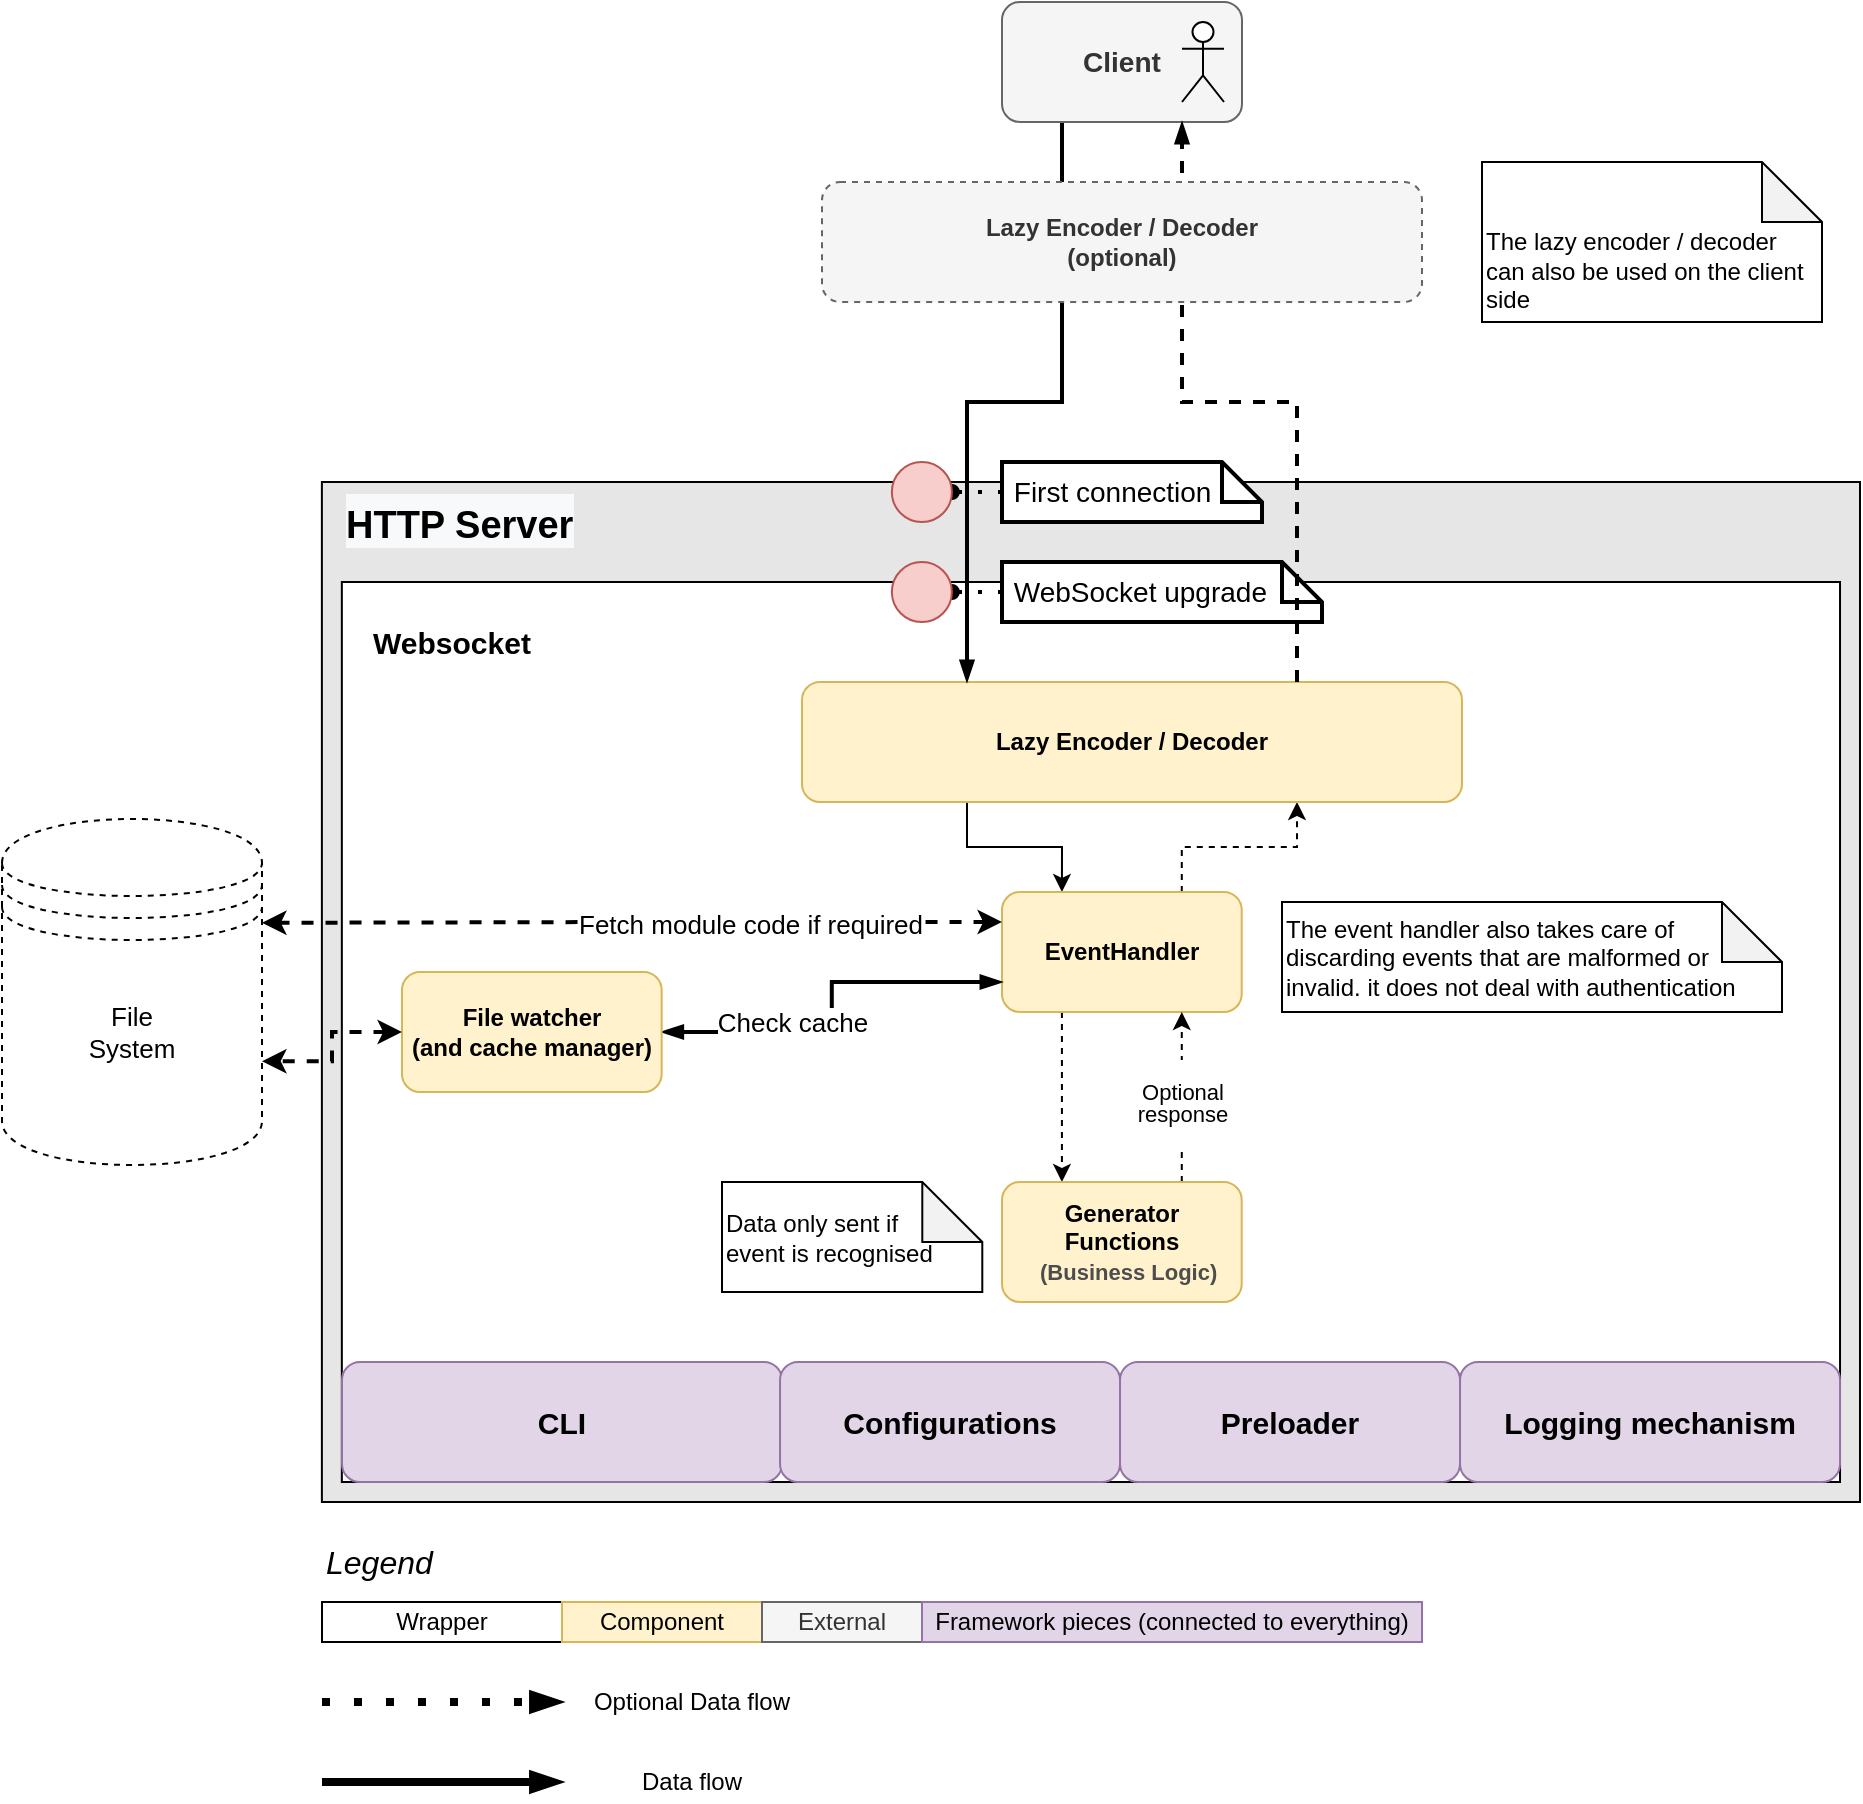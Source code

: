<mxfile version="15.4.1" type="github">
  <diagram id="PVCjP2Ja7hSFD6S_QXmz" name="Page-1">
    <mxGraphModel dx="2253" dy="853" grid="1" gridSize="10" guides="1" tooltips="1" connect="1" arrows="1" fold="1" page="1" pageScale="1" pageWidth="827" pageHeight="1169" math="0" shadow="0">
      <root>
        <mxCell id="0" />
        <mxCell id="1" parent="0" />
        <mxCell id="p0rb8kzi8biYvdozuG0Y-6" value="" style="group" parent="1" vertex="1" connectable="0">
          <mxGeometry x="-340" y="360" width="819" height="510" as="geometry" />
        </mxCell>
        <mxCell id="p0rb8kzi8biYvdozuG0Y-2" value="" style="rounded=0;whiteSpace=wrap;html=1;align=center;fillColor=#E6E6E6;" parent="p0rb8kzi8biYvdozuG0Y-6" vertex="1">
          <mxGeometry x="49.939" width="769.061" height="510" as="geometry" />
        </mxCell>
        <mxCell id="p0rb8kzi8biYvdozuG0Y-3" value="&lt;span style=&quot;color: rgba(0 , 0 , 0 , 0) ; font-family: monospace ; font-size: 0px&quot;&gt;%3CmxGraphModel%3E%3Croot%3E%3CmxCell%20id%3D%220%22%2F%3E%3CmxCell%20id%3D%221%22%20parent%3D%220%22%2F%3E%3CmxCell%20id%3D%222%22%20value%3D%22%22%20style%3D%22group%22%20vertex%3D%221%22%20connectable%3D%220%22%20parent%3D%221%22%3E%3CmxGeometry%20x%3D%22-130%22%20y%3D%22350%22%20width%3D%22819%22%20height%3D%22510%22%20as%3D%22geometry%22%2F%3E%3C%2FmxCell%3E%3CmxCell%20id%3D%223%22%20value%3D%22%22%20style%3D%22rounded%3D0%3BwhiteSpace%3Dwrap%3Bhtml%3D1%3Balign%3Dcenter%3B%22%20vertex%3D%221%22%20parent%3D%222%22%3E%3CmxGeometry%20x%3D%2249.939%22%20width%3D%22769.061%22%20height%3D%22510%22%20as%3D%22geometry%22%2F%3E%3C%2FmxCell%3E%3CmxCell%20id%3D%224%22%20value%3D%22%22%20style%3D%22rounded%3D0%3BwhiteSpace%3Dwrap%3Bhtml%3D1%3B%22%20vertex%3D%221%22%20parent%3D%222%22%3E%3CmxGeometry%20x%3D%2259.927%22%20y%3D%2250%22%20width%3D%22749.085%22%20height%3D%22450%22%20as%3D%22geometry%22%2F%3E%3C%2FmxCell%3E%3CmxCell%20id%3D%225%22%20value%3D%22%26lt%3Bh1%26gt%3B%26lt%3Bspan%20style%3D%26quot%3Bcolor%3A%20rgb(0%2C%200%2C%200)%3B%20font-family%3A%20helvetica%3B%20font-style%3A%20normal%3B%20letter-spacing%3A%20normal%3B%20text-indent%3A%200px%3B%20text-transform%3A%20none%3B%20word-spacing%3A%200px%3B%20background-color%3A%20rgb(248%2C%20249%2C%20250)%3B%20display%3A%20inline%3B%20float%3A%20none%3B%26quot%3B%26gt%3B%26lt%3Bfont%20style%3D%26quot%3Bfont-size%3A%2019px%26quot%3B%26gt%3BHTTP%20Server%26lt%3B%2Ffont%26gt%3B%26lt%3B%2Fspan%26gt%3B%26lt%3B%2Fh1%26gt%3B%22%20style%3D%22text%3Bhtml%3D1%3BstrokeColor%3Dnone%3BfillColor%3Dnone%3Balign%3Dleft%3BverticalAlign%3Dmiddle%3BwhiteSpace%3Dwrap%3Brounded%3D0%3B%22%20vertex%3D%221%22%20parent%3D%222%22%3E%3CmxGeometry%20x%3D%2259.927%22%20y%3D%22-10%22%20width%3D%22199.756%22%20height%3D%2260%22%20as%3D%22geometry%22%2F%3E%3C%2FmxCell%3E%3CmxCell%20id%3D%226%22%20value%3D%22%26lt%3Bfont%20style%3D%26quot%3Bfont-size%3A%2015px%26quot%3B%26gt%3B%26lt%3Bb%26gt%3BWebsocket%26lt%3B%2Fb%26gt%3B%26lt%3B%2Ffont%26gt%3B%22%20style%3D%22text%3Bhtml%3D1%3BstrokeColor%3Dnone%3BfillColor%3Dnone%3Balign%3Dcenter%3BverticalAlign%3Dmiddle%3BwhiteSpace%3Dwrap%3Brounded%3D0%3B%22%20vertex%3D%221%22%20parent%3D%222%22%3E%3CmxGeometry%20x%3D%2269.915%22%20y%3D%2260%22%20width%3D%2289.89%22%20height%3D%2240%22%20as%3D%22geometry%22%2F%3E%3C%2FmxCell%3E%3CmxCell%20id%3D%227%22%20style%3D%22edgeStyle%3DorthogonalEdgeStyle%3Brounded%3D0%3BorthogonalLoop%3D1%3BjettySize%3Dauto%3Bhtml%3D1%3BexitX%3D0.25%3BexitY%3D1%3BexitDx%3D0%3BexitDy%3D0%3BentryX%3D0.25%3BentryY%3D0%3BentryDx%3D0%3BentryDy%3D0%3B%22%20edge%3D%221%22%20parent%3D%222%22%20source%3D%2227%22%20target%3D%2210%22%3E%3CmxGeometry%20relative%3D%221%22%20as%3D%22geometry%22%2F%3E%3C%2FmxCell%3E%3CmxCell%20id%3D%228%22%20style%3D%22edgeStyle%3DorthogonalEdgeStyle%3Brounded%3D0%3BorthogonalLoop%3D1%3BjettySize%3Dauto%3Bhtml%3D1%3BexitX%3D0.25%3BexitY%3D1%3BexitDx%3D0%3BexitDy%3D0%3BentryX%3D0.25%3BentryY%3D0%3BentryDx%3D0%3BentryDy%3D0%3Bdashed%3D1%3B%22%20edge%3D%221%22%20parent%3D%222%22%20source%3D%2210%22%20target%3D%2212%22%3E%3CmxGeometry%20relative%3D%221%22%20as%3D%22geometry%22%2F%3E%3C%2FmxCell%3E%3CmxCell%20id%3D%229%22%20style%3D%22edgeStyle%3DorthogonalEdgeStyle%3Brounded%3D0%3BorthogonalLoop%3D1%3BjettySize%3Dauto%3Bhtml%3D1%3BexitX%3D0.75%3BexitY%3D0%3BexitDx%3D0%3BexitDy%3D0%3BentryX%3D0.75%3BentryY%3D1%3BentryDx%3D0%3BentryDy%3D0%3Bdashed%3D1%3B%22%20edge%3D%221%22%20parent%3D%222%22%20source%3D%2210%22%20target%3D%2227%22%3E%3CmxGeometry%20relative%3D%221%22%20as%3D%22geometry%22%3E%3CmxPoint%20x%3D%22569.775%22%20y%3D%22160.0%22%20as%3D%22targetPoint%22%2F%3E%3C%2FmxGeometry%3E%3C%2FmxCell%3E%3CmxCell%20id%3D%2210%22%20value%3D%22%26lt%3Bb%26gt%3BEvent%20handler%26lt%3B%2Fb%26gt%3B%22%20style%3D%22rounded%3D1%3BwhiteSpace%3Dwrap%3Bhtml%3D1%3BfillColor%3D%23fff2cc%3BstrokeColor%3D%23d6b656%3B%22%20vertex%3D%221%22%20parent%3D%222%22%3E%3CmxGeometry%20x%3D%22389.999%22%20y%3D%22205%22%20width%3D%22119.854%22%20height%3D%2260%22%20as%3D%22geometry%22%2F%3E%3C%2FmxCell%3E%3CmxCell%20id%3D%2211%22%20value%3D%22%26lt%3Bp%20style%3D%26quot%3Bline-height%3A%20100%25%26quot%3B%26gt%3BOptional%26lt%3Bbr%26gt%3Bresponse%26lt%3B%2Fp%26gt%3B%22%20style%3D%22edgeStyle%3DorthogonalEdgeStyle%3Brounded%3D0%3BorthogonalLoop%3D1%3BjettySize%3Dauto%3Bhtml%3D1%3BexitX%3D0.75%3BexitY%3D0%3BexitDx%3D0%3BexitDy%3D0%3BentryX%3D0.75%3BentryY%3D1%3BentryDx%3D0%3BentryDy%3D0%3Bdashed%3D1%3B%22%20edge%3D%221%22%20parent%3D%222%22%20source%3D%2212%22%20target%3D%2210%22%3E%3CmxGeometry%20x%3D%22-0.059%22%20relative%3D%221%22%20as%3D%22geometry%22%3E%3CmxPoint%20as%3D%22offset%22%2F%3E%3C%2FmxGeometry%3E%3C%2FmxCell%3E%3CmxCell%20id%3D%2212%22%20value%3D%22%26lt%3Bb%26gt%3BGenerator%26lt%3Bbr%26gt%3BFunctions%26lt%3Bbr%26gt%3B%26amp%3Bnbsp%3B%26amp%3Bnbsp%3B%26lt%3Bfont%20style%3D%26quot%3Bfont-size%3A%2011px%26quot%3B%20color%3D%26quot%3B%234d4d4d%26quot%3B%26gt%3B(Business%20Logic)%26lt%3B%2Ffont%26gt%3B%26lt%3B%2Fb%26gt%3B%22%20style%3D%22rounded%3D1%3BwhiteSpace%3Dwrap%3Bhtml%3D1%3BfillColor%3D%23fff2cc%3BstrokeColor%3D%23d6b656%3B%22%20vertex%3D%221%22%20parent%3D%222%22%3E%3CmxGeometry%20x%3D%22389.999%22%20y%3D%22350%22%20width%3D%22119.854%22%20height%3D%2260%22%20as%3D%22geometry%22%2F%3E%3C%2FmxCell%3E%3CmxCell%20id%3D%2213%22%20style%3D%22edgeStyle%3DorthogonalEdgeStyle%3Brounded%3D0%3BjumpSize%3D6%3BorthogonalLoop%3D1%3BjettySize%3Dauto%3Bhtml%3D1%3BexitX%3D1%3BexitY%3D0.5%3BexitDx%3D0%3BexitDy%3D0%3BendArrow%3DblockThin%3BendFill%3D1%3BstrokeColor%3D%23000000%3BstrokeWidth%3D2%3BstartArrow%3DblockThin%3BstartFill%3D1%3B%22%20edge%3D%221%22%20parent%3D%222%22%20source%3D%2216%22%20target%3D%2210%22%3E%3CmxGeometry%20relative%3D%221%22%20as%3D%22geometry%22%2F%3E%3C%2FmxCell%3E%3CmxCell%20id%3D%2214%22%20value%3D%22Text%22%20style%3D%22edgeLabel%3Bhtml%3D1%3Balign%3Dcenter%3BverticalAlign%3Dmiddle%3Bresizable%3D0%3Bpoints%3D%5B%5D%3B%22%20vertex%3D%221%22%20connectable%3D%220%22%20parent%3D%2213%22%3E%3CmxGeometry%20x%3D%220.26%22%20y%3D%221%22%20relative%3D%221%22%20as%3D%22geometry%22%3E%3CmxPoint%20x%3D%221%22%20as%3D%22offset%22%2F%3E%3C%2FmxGeometry%3E%3C%2FmxCell%3E%3CmxCell%20id%3D%2215%22%20value%3D%22Check%20cache%22%20style%3D%22edgeLabel%3Bhtml%3D1%3Balign%3Dcenter%3BverticalAlign%3Dmiddle%3Bresizable%3D0%3Bpoints%3D%5B%5D%3B%22%20vertex%3D%221%22%20connectable%3D%220%22%20parent%3D%2213%22%3E%3CmxGeometry%20x%3D%220.26%22%20relative%3D%221%22%20as%3D%22geometry%22%3E%3CmxPoint%20x%3D%221%22%20as%3D%22offset%22%2F%3E%3C%2FmxGeometry%3E%3C%2FmxCell%3E%3CmxCell%20id%3D%2216%22%20value%3D%22%26lt%3Bb%26gt%3BFile%20watcher%26lt%3Bbr%26gt%3B(and%20cache%20manager)%26lt%3Bbr%26gt%3B%26lt%3B%2Fb%26gt%3B%22%20style%3D%22rounded%3D1%3BwhiteSpace%3Dwrap%3Bhtml%3D1%3BfillColor%3D%23fff2cc%3BstrokeColor%3D%23d6b656%3B%22%20vertex%3D%221%22%20parent%3D%222%22%3E%3CmxGeometry%20x%3D%22109.866%22%20y%3D%22205%22%20width%3D%22129.841%22%20height%3D%2260%22%20as%3D%22geometry%22%2F%3E%3C%2FmxCell%3E%3CmxCell%20id%3D%2217%22%20style%3D%22edgeStyle%3DorthogonalEdgeStyle%3BjumpSize%3D6%3BorthogonalLoop%3D1%3BjettySize%3Dauto%3Bhtml%3D1%3BexitX%3D0%3BexitY%3D0.5%3BexitDx%3D0%3BexitDy%3D0%3BexitPerimeter%3D0%3BentryX%3D1%3BentryY%3D0.5%3BentryDx%3D0%3BentryDy%3D0%3BendArrow%3Doval%3BendFill%3D1%3BstrokeColor%3D%23000000%3BstrokeWidth%3D2%3Brounded%3D0%3Bdashed%3D1%3BdashPattern%3D1%204%3B%22%20edge%3D%221%22%20parent%3D%222%22%20source%3D%2218%22%20target%3D%2228%22%3E%3CmxGeometry%20relative%3D%221%22%20as%3D%22geometry%22%2F%3E%3C%2FmxCell%3E%3CmxCell%20id%3D%2218%22%20value%3D%22%26amp%3Bnbsp%3BFirst%20connection%22%20style%3D%22shape%3Dnote%3BstrokeWidth%3D2%3BfontSize%3D14%3Bsize%3D20%3BwhiteSpace%3Dwrap%3Bhtml%3D1%3Balign%3Dleft%3B%22%20vertex%3D%221%22%20parent%3D%222%22%3E%3CmxGeometry%20x%3D%22390%22%20y%3D%22-10%22%20width%3D%22130%22%20height%3D%2230%22%20as%3D%22geometry%22%2F%3E%3C%2FmxCell%3E%3CmxCell%20id%3D%2219%22%20style%3D%22edgeStyle%3DorthogonalEdgeStyle%3Brounded%3D0%3BjumpSize%3D6%3BorthogonalLoop%3D1%3BjettySize%3Dauto%3Bhtml%3D1%3BexitX%3D0%3BexitY%3D0.5%3BexitDx%3D0%3BexitDy%3D0%3BexitPerimeter%3D0%3BentryX%3D1%3BentryY%3D0.5%3BentryDx%3D0%3BentryDy%3D0%3BendArrow%3Doval%3BendFill%3D1%3BstrokeColor%3D%23000000%3BstrokeWidth%3D2%3Bdashed%3D1%3BdashPattern%3D1%204%3B%22%20edge%3D%221%22%20parent%3D%222%22%20source%3D%2220%22%20target%3D%2229%22%3E%3CmxGeometry%20relative%3D%221%22%20as%3D%22geometry%22%2F%3E%3C%2FmxCell%3E%3CmxCell%20id%3D%2220%22%20value%3D%22%26amp%3Bnbsp%3BWebSocket%20upgrade%22%20style%3D%22shape%3Dnote%3BstrokeWidth%3D2%3BfontSize%3D14%3Bsize%3D20%3BwhiteSpace%3Dwrap%3Bhtml%3D1%3Balign%3Dleft%3B%22%20vertex%3D%221%22%20parent%3D%222%22%3E%3CmxGeometry%20x%3D%22390%22%20y%3D%2240%22%20width%3D%22160%22%20height%3D%2230%22%20as%3D%22geometry%22%2F%3E%3C%2FmxCell%3E%3CmxCell%20id%3D%2221%22%20value%3D%22%26lt%3Bb%26gt%3B%26lt%3Bfont%20style%3D%26quot%3Bfont-size%3A%2015px%26quot%3B%26gt%3BCLI%26lt%3B%2Ffont%26gt%3B%26lt%3B%2Fb%26gt%3B%22%20style%3D%22rounded%3D1%3BwhiteSpace%3Dwrap%3Bhtml%3D1%3Balign%3Dcenter%3BfillColor%3D%23e1d5e7%3BstrokeColor%3D%239673a6%3B%22%20vertex%3D%221%22%20parent%3D%222%22%3E%3CmxGeometry%20x%3D%2260%22%20y%3D%22440%22%20width%3D%22220%22%20height%3D%2260%22%20as%3D%22geometry%22%2F%3E%3C%2FmxCell%3E%3CmxCell%20id%3D%2222%22%20value%3D%22%26lt%3Bb%26gt%3B%26lt%3Bfont%20style%3D%26quot%3Bfont-size%3A%2015px%26quot%3B%26gt%3BConfigurations%26lt%3B%2Ffont%26gt%3B%26lt%3B%2Fb%26gt%3B%22%20style%3D%22rounded%3D1%3BwhiteSpace%3Dwrap%3Bhtml%3D1%3Balign%3Dcenter%3BfillColor%3D%23e1d5e7%3BstrokeColor%3D%239673a6%3B%22%20vertex%3D%221%22%20parent%3D%222%22%3E%3CmxGeometry%20x%3D%22279.01%22%20y%3D%22440%22%20width%3D%22170%22%20height%3D%2260%22%20as%3D%22geometry%22%2F%3E%3C%2FmxCell%3E%3CmxCell%20id%3D%2223%22%20value%3D%22%26lt%3Bb%26gt%3B%26lt%3Bfont%20style%3D%26quot%3Bfont-size%3A%2015px%26quot%3B%26gt%3BPreloader%26lt%3B%2Ffont%26gt%3B%26lt%3B%2Fb%26gt%3B%22%20style%3D%22rounded%3D1%3BwhiteSpace%3Dwrap%3Bhtml%3D1%3Balign%3Dcenter%3BfillColor%3D%23e1d5e7%3BstrokeColor%3D%239673a6%3B%22%20vertex%3D%221%22%20parent%3D%222%22%3E%3CmxGeometry%20x%3D%22449.01%22%20y%3D%22440%22%20width%3D%22170%22%20height%3D%2260%22%20as%3D%22geometry%22%2F%3E%3C%2FmxCell%3E%3CmxCell%20id%3D%2224%22%20value%3D%22%26lt%3Bb%26gt%3B%26lt%3Bfont%20style%3D%26quot%3Bfont-size%3A%2015px%26quot%3B%26gt%3BLogging%20mechanism%26lt%3B%2Ffont%26gt%3B%26lt%3B%2Fb%26gt%3B%22%20style%3D%22rounded%3D1%3BwhiteSpace%3Dwrap%3Bhtml%3D1%3Balign%3Dcenter%3BfillColor%3D%23e1d5e7%3BstrokeColor%3D%239673a6%3B%22%20vertex%3D%221%22%20parent%3D%222%22%3E%3CmxGeometry%20x%3D%22619.01%22%20y%3D%22440%22%20width%3D%22190%22%20height%3D%2260%22%20as%3D%22geometry%22%2F%3E%3C%2FmxCell%3E%3CmxCell%20id%3D%2225%22%20value%3D%22%26lt%3Bdiv%26gt%3B%26lt%3Bspan%26gt%3BThe%20event%20handler%20also%20takes%20care%20of%20discarding%20events%20that%20are%20malformed%20or%20invalid.%20it%20does%20not%20deal%20with%20authentication%26lt%3B%2Fspan%26gt%3B%26lt%3B%2Fdiv%26gt%3B%22%20style%3D%22shape%3Dnote%3BwhiteSpace%3Dwrap%3Bhtml%3D1%3BbackgroundOutline%3D1%3BdarkOpacity%3D0.05%3Balign%3Dleft%3B%22%20vertex%3D%221%22%20parent%3D%222%22%3E%3CmxGeometry%20x%3D%22530%22%20y%3D%22210%22%20width%3D%22250%22%20height%3D%2255%22%20as%3D%22geometry%22%2F%3E%3C%2FmxCell%3E%3CmxCell%20id%3D%2226%22%20value%3D%22%26lt%3Bdiv%26gt%3B%26lt%3Bspan%26gt%3BData%20only%20sent%20if%26lt%3B%2Fspan%26gt%3B%26lt%3B%2Fdiv%26gt%3B%26lt%3Bdiv%26gt%3B%26lt%3Bspan%26gt%3Bevent%26lt%3B%2Fspan%26gt%3B%26amp%3Bnbsp%3Bis%20recognised%26lt%3B%2Fdiv%26gt%3B%22%20style%3D%22shape%3Dnote%3BwhiteSpace%3Dwrap%3Bhtml%3D1%3BbackgroundOutline%3D1%3BdarkOpacity%3D0.05%3Balign%3Dleft%3B%22%20vertex%3D%221%22%20parent%3D%222%22%3E%3CmxGeometry%20x%3D%22270%22%20y%3D%22280%22%20width%3D%22130.15%22%20height%3D%2255%22%20as%3D%22geometry%22%2F%3E%3C%2FmxCell%3E%3CmxCell%20id%3D%2227%22%20value%3D%22%26lt%3Bh4%26gt%3BLazy%20Encoder%20%2F%20Decoder%26lt%3B%2Fh4%26gt%3B%22%20style%3D%22rounded%3D1%3BwhiteSpace%3Dwrap%3Bhtml%3D1%3BfillColor%3D%23fff2cc%3BstrokeColor%3D%23d6b656%3B%22%20vertex%3D%221%22%20parent%3D%222%22%3E%3CmxGeometry%20x%3D%22290%22%20y%3D%22100%22%20width%3D%22330%22%20height%3D%2260%22%20as%3D%22geometry%22%2F%3E%3C%2FmxCell%3E%3CmxCell%20id%3D%2228%22%20value%3D%22%22%20style%3D%22ellipse%3BwhiteSpace%3Dwrap%3Bhtml%3D1%3Baspect%3Dfixed%3Balign%3Dleft%3BfillColor%3D%23f8cecc%3BstrokeColor%3D%23b85450%3B%22%20vertex%3D%221%22%20parent%3D%222%22%3E%3CmxGeometry%20x%3D%22334.93%22%20y%3D%22-10%22%20width%3D%2230%22%20height%3D%2230%22%20as%3D%22geometry%22%2F%3E%3C%2FmxCell%3E%3CmxCell%20id%3D%2229%22%20value%3D%22%22%20style%3D%22ellipse%3BwhiteSpace%3Dwrap%3Bhtml%3D1%3Baspect%3Dfixed%3Balign%3Dleft%3BfillColor%3D%23f8cecc%3BstrokeColor%3D%23b85450%3B%22%20vertex%3D%221%22%20parent%3D%222%22%3E%3CmxGeometry%20x%3D%22334.93%22%20y%3D%2240%22%20width%3D%2230%22%20height%3D%2230%22%20as%3D%22geometry%22%2F%3E%3C%2FmxCell%3E%3C%2Froot%3E%3C%2FmxGraphModel%3E&lt;/span&gt;&lt;span style=&quot;color: rgba(0 , 0 , 0 , 0) ; font-family: monospace ; font-size: 0px&quot;&gt;%3CmxGraphModel%3E%3Croot%3E%3CmxCell%20id%3D%220%22%2F%3E%3CmxCell%20id%3D%221%22%20parent%3D%220%22%2F%3E%3CmxCell%20id%3D%222%22%20value%3D%22%22%20style%3D%22group%22%20vertex%3D%221%22%20connectable%3D%220%22%20parent%3D%221%22%3E%3CmxGeometry%20x%3D%22-130%22%20y%3D%22350%22%20width%3D%22819%22%20height%3D%22510%22%20as%3D%22geometry%22%2F%3E%3C%2FmxCell%3E%3CmxCell%20id%3D%223%22%20value%3D%22%22%20style%3D%22rounded%3D0%3BwhiteSpace%3Dwrap%3Bhtml%3D1%3Balign%3Dcenter%3B%22%20vertex%3D%221%22%20parent%3D%222%22%3E%3CmxGeometry%20x%3D%2249.939%22%20width%3D%22769.061%22%20height%3D%22510%22%20as%3D%22geometry%22%2F%3E%3C%2FmxCell%3E%3CmxCell%20id%3D%224%22%20value%3D%22%22%20style%3D%22rounded%3D0%3BwhiteSpace%3Dwrap%3Bhtml%3D1%3B%22%20vertex%3D%221%22%20parent%3D%222%22%3E%3CmxGeometry%20x%3D%2259.927%22%20y%3D%2250%22%20width%3D%22749.085%22%20height%3D%22450%22%20as%3D%22geometry%22%2F%3E%3C%2FmxCell%3E%3CmxCell%20id%3D%225%22%20value%3D%22%26lt%3Bh1%26gt%3B%26lt%3Bspan%20style%3D%26quot%3Bcolor%3A%20rgb(0%2C%200%2C%200)%3B%20font-family%3A%20helvetica%3B%20font-style%3A%20normal%3B%20letter-spacing%3A%20normal%3B%20text-indent%3A%200px%3B%20text-transform%3A%20none%3B%20word-spacing%3A%200px%3B%20background-color%3A%20rgb(248%2C%20249%2C%20250)%3B%20display%3A%20inline%3B%20float%3A%20none%3B%26quot%3B%26gt%3B%26lt%3Bfont%20style%3D%26quot%3Bfont-size%3A%2019px%26quot%3B%26gt%3BHTTP%20Server%26lt%3B%2Ffont%26gt%3B%26lt%3B%2Fspan%26gt%3B%26lt%3B%2Fh1%26gt%3B%22%20style%3D%22text%3Bhtml%3D1%3BstrokeColor%3Dnone%3BfillColor%3Dnone%3Balign%3Dleft%3BverticalAlign%3Dmiddle%3BwhiteSpace%3Dwrap%3Brounded%3D0%3B%22%20vertex%3D%221%22%20parent%3D%222%22%3E%3CmxGeometry%20x%3D%2259.927%22%20y%3D%22-10%22%20width%3D%22199.756%22%20height%3D%2260%22%20as%3D%22geometry%22%2F%3E%3C%2FmxCell%3E%3CmxCell%20id%3D%226%22%20value%3D%22%26lt%3Bfont%20style%3D%26quot%3Bfont-size%3A%2015px%26quot%3B%26gt%3B%26lt%3Bb%26gt%3BWebsocket%26lt%3B%2Fb%26gt%3B%26lt%3B%2Ffont%26gt%3B%22%20style%3D%22text%3Bhtml%3D1%3BstrokeColor%3Dnone%3BfillColor%3Dnone%3Balign%3Dcenter%3BverticalAlign%3Dmiddle%3BwhiteSpace%3Dwrap%3Brounded%3D0%3B%22%20vertex%3D%221%22%20parent%3D%222%22%3E%3CmxGeometry%20x%3D%2269.915%22%20y%3D%2260%22%20width%3D%2289.89%22%20height%3D%2240%22%20as%3D%22geometry%22%2F%3E%3C%2FmxCell%3E%3CmxCell%20id%3D%227%22%20style%3D%22edgeStyle%3DorthogonalEdgeStyle%3Brounded%3D0%3BorthogonalLoop%3D1%3BjettySize%3Dauto%3Bhtml%3D1%3BexitX%3D0.25%3BexitY%3D1%3BexitDx%3D0%3BexitDy%3D0%3BentryX%3D0.25%3BentryY%3D0%3BentryDx%3D0%3BentryDy%3D0%3B%22%20edge%3D%221%22%20parent%3D%222%22%20source%3D%2227%22%20target%3D%2210%22%3E%3CmxGeometry%20relative%3D%221%22%20as%3D%22geometry%22%2F%3E%3C%2FmxCell%3E%3CmxCell%20id%3D%228%22%20style%3D%22edgeStyle%3DorthogonalEdgeStyle%3Brounded%3D0%3BorthogonalLoop%3D1%3BjettySize%3Dauto%3Bhtml%3D1%3BexitX%3D0.25%3BexitY%3D1%3BexitDx%3D0%3BexitDy%3D0%3BentryX%3D0.25%3BentryY%3D0%3BentryDx%3D0%3BentryDy%3D0%3Bdashed%3D1%3B%22%20edge%3D%221%22%20parent%3D%222%22%20source%3D%2210%22%20target%3D%2212%22%3E%3CmxGeometry%20relative%3D%221%22%20as%3D%22geometry%22%2F%3E%3C%2FmxCell%3E%3CmxCell%20id%3D%229%22%20style%3D%22edgeStyle%3DorthogonalEdgeStyle%3Brounded%3D0%3BorthogonalLoop%3D1%3BjettySize%3Dauto%3Bhtml%3D1%3BexitX%3D0.75%3BexitY%3D0%3BexitDx%3D0%3BexitDy%3D0%3BentryX%3D0.75%3BentryY%3D1%3BentryDx%3D0%3BentryDy%3D0%3Bdashed%3D1%3B%22%20edge%3D%221%22%20parent%3D%222%22%20source%3D%2210%22%20target%3D%2227%22%3E%3CmxGeometry%20relative%3D%221%22%20as%3D%22geometry%22%3E%3CmxPoint%20x%3D%22569.775%22%20y%3D%22160.0%22%20as%3D%22targetPoint%22%2F%3E%3C%2FmxGeometry%3E%3C%2FmxCell%3E%3CmxCell%20id%3D%2210%22%20value%3D%22%26lt%3Bb%26gt%3BEvent%20handler%26lt%3B%2Fb%26gt%3B%22%20style%3D%22rounded%3D1%3BwhiteSpace%3Dwrap%3Bhtml%3D1%3BfillColor%3D%23fff2cc%3BstrokeColor%3D%23d6b656%3B%22%20vertex%3D%221%22%20parent%3D%222%22%3E%3CmxGeometry%20x%3D%22389.999%22%20y%3D%22205%22%20width%3D%22119.854%22%20height%3D%2260%22%20as%3D%22geometry%22%2F%3E%3C%2FmxCell%3E%3CmxCell%20id%3D%2211%22%20value%3D%22%26lt%3Bp%20style%3D%26quot%3Bline-height%3A%20100%25%26quot%3B%26gt%3BOptional%26lt%3Bbr%26gt%3Bresponse%26lt%3B%2Fp%26gt%3B%22%20style%3D%22edgeStyle%3DorthogonalEdgeStyle%3Brounded%3D0%3BorthogonalLoop%3D1%3BjettySize%3Dauto%3Bhtml%3D1%3BexitX%3D0.75%3BexitY%3D0%3BexitDx%3D0%3BexitDy%3D0%3BentryX%3D0.75%3BentryY%3D1%3BentryDx%3D0%3BentryDy%3D0%3Bdashed%3D1%3B%22%20edge%3D%221%22%20parent%3D%222%22%20source%3D%2212%22%20target%3D%2210%22%3E%3CmxGeometry%20x%3D%22-0.059%22%20relative%3D%221%22%20as%3D%22geometry%22%3E%3CmxPoint%20as%3D%22offset%22%2F%3E%3C%2FmxGeometry%3E%3C%2FmxCell%3E%3CmxCell%20id%3D%2212%22%20value%3D%22%26lt%3Bb%26gt%3BGenerator%26lt%3Bbr%26gt%3BFunctions%26lt%3Bbr%26gt%3B%26amp%3Bnbsp%3B%26amp%3Bnbsp%3B%26lt%3Bfont%20style%3D%26quot%3Bfont-size%3A%2011px%26quot%3B%20color%3D%26quot%3B%234d4d4d%26quot%3B%26gt%3B(Business%20Logic)%26lt%3B%2Ffont%26gt%3B%26lt%3B%2Fb%26gt%3B%22%20style%3D%22rounded%3D1%3BwhiteSpace%3Dwrap%3Bhtml%3D1%3BfillColor%3D%23fff2cc%3BstrokeColor%3D%23d6b656%3B%22%20vertex%3D%221%22%20parent%3D%222%22%3E%3CmxGeometry%20x%3D%22389.999%22%20y%3D%22350%22%20width%3D%22119.854%22%20height%3D%2260%22%20as%3D%22geometry%22%2F%3E%3C%2FmxCell%3E%3CmxCell%20id%3D%2213%22%20style%3D%22edgeStyle%3DorthogonalEdgeStyle%3Brounded%3D0%3BjumpSize%3D6%3BorthogonalLoop%3D1%3BjettySize%3Dauto%3Bhtml%3D1%3BexitX%3D1%3BexitY%3D0.5%3BexitDx%3D0%3BexitDy%3D0%3BendArrow%3DblockThin%3BendFill%3D1%3BstrokeColor%3D%23000000%3BstrokeWidth%3D2%3BstartArrow%3DblockThin%3BstartFill%3D1%3B%22%20edge%3D%221%22%20parent%3D%222%22%20source%3D%2216%22%20target%3D%2210%22%3E%3CmxGeometry%20relative%3D%221%22%20as%3D%22geometry%22%2F%3E%3C%2FmxCell%3E%3CmxCell%20id%3D%2214%22%20value%3D%22Text%22%20style%3D%22edgeLabel%3Bhtml%3D1%3Balign%3Dcenter%3BverticalAlign%3Dmiddle%3Bresizable%3D0%3Bpoints%3D%5B%5D%3B%22%20vertex%3D%221%22%20connectable%3D%220%22%20parent%3D%2213%22%3E%3CmxGeometry%20x%3D%220.26%22%20y%3D%221%22%20relative%3D%221%22%20as%3D%22geometry%22%3E%3CmxPoint%20x%3D%221%22%20as%3D%22offset%22%2F%3E%3C%2FmxGeometry%3E%3C%2FmxCell%3E%3CmxCell%20id%3D%2215%22%20value%3D%22Check%20cache%22%20style%3D%22edgeLabel%3Bhtml%3D1%3Balign%3Dcenter%3BverticalAlign%3Dmiddle%3Bresizable%3D0%3Bpoints%3D%5B%5D%3B%22%20vertex%3D%221%22%20connectable%3D%220%22%20parent%3D%2213%22%3E%3CmxGeometry%20x%3D%220.26%22%20relative%3D%221%22%20as%3D%22geometry%22%3E%3CmxPoint%20x%3D%221%22%20as%3D%22offset%22%2F%3E%3C%2FmxGeometry%3E%3C%2FmxCell%3E%3CmxCell%20id%3D%2216%22%20value%3D%22%26lt%3Bb%26gt%3BFile%20watcher%26lt%3Bbr%26gt%3B(and%20cache%20manager)%26lt%3Bbr%26gt%3B%26lt%3B%2Fb%26gt%3B%22%20style%3D%22rounded%3D1%3BwhiteSpace%3Dwrap%3Bhtml%3D1%3BfillColor%3D%23fff2cc%3BstrokeColor%3D%23d6b656%3B%22%20vertex%3D%221%22%20parent%3D%222%22%3E%3CmxGeometry%20x%3D%22109.866%22%20y%3D%22205%22%20width%3D%22129.841%22%20height%3D%2260%22%20as%3D%22geometry%22%2F%3E%3C%2FmxCell%3E%3CmxCell%20id%3D%2217%22%20style%3D%22edgeStyle%3DorthogonalEdgeStyle%3BjumpSize%3D6%3BorthogonalLoop%3D1%3BjettySize%3Dauto%3Bhtml%3D1%3BexitX%3D0%3BexitY%3D0.5%3BexitDx%3D0%3BexitDy%3D0%3BexitPerimeter%3D0%3BentryX%3D1%3BentryY%3D0.5%3BentryDx%3D0%3BentryDy%3D0%3BendArrow%3Doval%3BendFill%3D1%3BstrokeColor%3D%23000000%3BstrokeWidth%3D2%3Brounded%3D0%3Bdashed%3D1%3BdashPattern%3D1%204%3B%22%20edge%3D%221%22%20parent%3D%222%22%20source%3D%2218%22%20target%3D%2228%22%3E%3CmxGeometry%20relative%3D%221%22%20as%3D%22geometry%22%2F%3E%3C%2FmxCell%3E%3CmxCell%20id%3D%2218%22%20value%3D%22%26amp%3Bnbsp%3BFirst%20connection%22%20style%3D%22shape%3Dnote%3BstrokeWidth%3D2%3BfontSize%3D14%3Bsize%3D20%3BwhiteSpace%3Dwrap%3Bhtml%3D1%3Balign%3Dleft%3B%22%20vertex%3D%221%22%20parent%3D%222%22%3E%3CmxGeometry%20x%3D%22390%22%20y%3D%22-10%22%20width%3D%22130%22%20height%3D%2230%22%20as%3D%22geometry%22%2F%3E%3C%2FmxCell%3E%3CmxCell%20id%3D%2219%22%20style%3D%22edgeStyle%3DorthogonalEdgeStyle%3Brounded%3D0%3BjumpSize%3D6%3BorthogonalLoop%3D1%3BjettySize%3Dauto%3Bhtml%3D1%3BexitX%3D0%3BexitY%3D0.5%3BexitDx%3D0%3BexitDy%3D0%3BexitPerimeter%3D0%3BentryX%3D1%3BentryY%3D0.5%3BentryDx%3D0%3BentryDy%3D0%3BendArrow%3Doval%3BendFill%3D1%3BstrokeColor%3D%23000000%3BstrokeWidth%3D2%3Bdashed%3D1%3BdashPattern%3D1%204%3B%22%20edge%3D%221%22%20parent%3D%222%22%20source%3D%2220%22%20target%3D%2229%22%3E%3CmxGeometry%20relative%3D%221%22%20as%3D%22geometry%22%2F%3E%3C%2FmxCell%3E%3CmxCell%20id%3D%2220%22%20value%3D%22%26amp%3Bnbsp%3BWebSocket%20upgrade%22%20style%3D%22shape%3Dnote%3BstrokeWidth%3D2%3BfontSize%3D14%3Bsize%3D20%3BwhiteSpace%3Dwrap%3Bhtml%3D1%3Balign%3Dleft%3B%22%20vertex%3D%221%22%20parent%3D%222%22%3E%3CmxGeometry%20x%3D%22390%22%20y%3D%2240%22%20width%3D%22160%22%20height%3D%2230%22%20as%3D%22geometry%22%2F%3E%3C%2FmxCell%3E%3CmxCell%20id%3D%2221%22%20value%3D%22%26lt%3Bb%26gt%3B%26lt%3Bfont%20style%3D%26quot%3Bfont-size%3A%2015px%26quot%3B%26gt%3BCLI%26lt%3B%2Ffont%26gt%3B%26lt%3B%2Fb%26gt%3B%22%20style%3D%22rounded%3D1%3BwhiteSpace%3Dwrap%3Bhtml%3D1%3Balign%3Dcenter%3BfillColor%3D%23e1d5e7%3BstrokeColor%3D%239673a6%3B%22%20vertex%3D%221%22%20parent%3D%222%22%3E%3CmxGeometry%20x%3D%2260%22%20y%3D%22440%22%20width%3D%22220%22%20height%3D%2260%22%20as%3D%22geometry%22%2F%3E%3C%2FmxCell%3E%3CmxCell%20id%3D%2222%22%20value%3D%22%26lt%3Bb%26gt%3B%26lt%3Bfont%20style%3D%26quot%3Bfont-size%3A%2015px%26quot%3B%26gt%3BConfigurations%26lt%3B%2Ffont%26gt%3B%26lt%3B%2Fb%26gt%3B%22%20style%3D%22rounded%3D1%3BwhiteSpace%3Dwrap%3Bhtml%3D1%3Balign%3Dcenter%3BfillColor%3D%23e1d5e7%3BstrokeColor%3D%239673a6%3B%22%20vertex%3D%221%22%20parent%3D%222%22%3E%3CmxGeometry%20x%3D%22279.01%22%20y%3D%22440%22%20width%3D%22170%22%20height%3D%2260%22%20as%3D%22geometry%22%2F%3E%3C%2FmxCell%3E%3CmxCell%20id%3D%2223%22%20value%3D%22%26lt%3Bb%26gt%3B%26lt%3Bfont%20style%3D%26quot%3Bfont-size%3A%2015px%26quot%3B%26gt%3BPreloader%26lt%3B%2Ffont%26gt%3B%26lt%3B%2Fb%26gt%3B%22%20style%3D%22rounded%3D1%3BwhiteSpace%3Dwrap%3Bhtml%3D1%3Balign%3Dcenter%3BfillColor%3D%23e1d5e7%3BstrokeColor%3D%239673a6%3B%22%20vertex%3D%221%22%20parent%3D%222%22%3E%3CmxGeometry%20x%3D%22449.01%22%20y%3D%22440%22%20width%3D%22170%22%20height%3D%2260%22%20as%3D%22geometry%22%2F%3E%3C%2FmxCell%3E%3CmxCell%20id%3D%2224%22%20value%3D%22%26lt%3Bb%26gt%3B%26lt%3Bfont%20style%3D%26quot%3Bfont-size%3A%2015px%26quot%3B%26gt%3BLogging%20mechanism%26lt%3B%2Ffont%26gt%3B%26lt%3B%2Fb%26gt%3B%22%20style%3D%22rounded%3D1%3BwhiteSpace%3Dwrap%3Bhtml%3D1%3Balign%3Dcenter%3BfillColor%3D%23e1d5e7%3BstrokeColor%3D%239673a6%3B%22%20vertex%3D%221%22%20parent%3D%222%22%3E%3CmxGeometry%20x%3D%22619.01%22%20y%3D%22440%22%20width%3D%22190%22%20height%3D%2260%22%20as%3D%22geometry%22%2F%3E%3C%2FmxCell%3E%3CmxCell%20id%3D%2225%22%20value%3D%22%26lt%3Bdiv%26gt%3B%26lt%3Bspan%26gt%3BThe%20event%20handler%20also%20takes%20care%20of%20discarding%20events%20that%20are%20malformed%20or%20invalid.%20it%20does%20not%20deal%20with%20authentication%26lt%3B%2Fspan%26gt%3B%26lt%3B%2Fdiv%26gt%3B%22%20style%3D%22shape%3Dnote%3BwhiteSpace%3Dwrap%3Bhtml%3D1%3BbackgroundOutline%3D1%3BdarkOpacity%3D0.05%3Balign%3Dleft%3B%22%20vertex%3D%221%22%20parent%3D%222%22%3E%3CmxGeometry%20x%3D%22530%22%20y%3D%22210%22%20width%3D%22250%22%20height%3D%2255%22%20as%3D%22geometry%22%2F%3E%3C%2FmxCell%3E%3CmxCell%20id%3D%2226%22%20value%3D%22%26lt%3Bdiv%26gt%3B%26lt%3Bspan%26gt%3BData%20only%20sent%20if%26lt%3B%2Fspan%26gt%3B%26lt%3B%2Fdiv%26gt%3B%26lt%3Bdiv%26gt%3B%26lt%3Bspan%26gt%3Bevent%26lt%3B%2Fspan%26gt%3B%26amp%3Bnbsp%3Bis%20recognised%26lt%3B%2Fdiv%26gt%3B%22%20style%3D%22shape%3Dnote%3BwhiteSpace%3Dwrap%3Bhtml%3D1%3BbackgroundOutline%3D1%3BdarkOpacity%3D0.05%3Balign%3Dleft%3B%22%20vertex%3D%221%22%20parent%3D%222%22%3E%3CmxGeometry%20x%3D%22270%22%20y%3D%22280%22%20width%3D%22130.15%22%20height%3D%2255%22%20as%3D%22geometry%22%2F%3E%3C%2FmxCell%3E%3CmxCell%20id%3D%2227%22%20value%3D%22%26lt%3Bh4%26gt%3BLazy%20Encoder%20%2F%20Decoder%26lt%3B%2Fh4%26gt%3B%22%20style%3D%22rounded%3D1%3BwhiteSpace%3Dwrap%3Bhtml%3D1%3BfillColor%3D%23fff2cc%3BstrokeColor%3D%23d6b656%3B%22%20vertex%3D%221%22%20parent%3D%222%22%3E%3CmxGeometry%20x%3D%22290%22%20y%3D%22100%22%20width%3D%22330%22%20height%3D%2260%22%20as%3D%22geometry%22%2F%3E%3C%2FmxCell%3E%3CmxCell%20id%3D%2228%22%20value%3D%22%22%20style%3D%22ellipse%3BwhiteSpace%3Dwrap%3Bhtml%3D1%3Baspect%3Dfixed%3Balign%3Dleft%3BfillColor%3D%23f8cecc%3BstrokeColor%3D%23b85450%3B%22%20vertex%3D%221%22%20parent%3D%222%22%3E%3CmxGeometry%20x%3D%22334.93%22%20y%3D%22-10%22%20width%3D%2230%22%20height%3D%2230%22%20as%3D%22geometry%22%2F%3E%3C%2FmxCell%3E%3CmxCell%20id%3D%2229%22%20value%3D%22%22%20style%3D%22ellipse%3BwhiteSpace%3Dwrap%3Bhtml%3D1%3Baspect%3Dfixed%3Balign%3Dleft%3BfillColor%3D%23f8cecc%3BstrokeColor%3D%23b85450%3B%22%20vertex%3D%221%22%20parent%3D%222%22%3E%3CmxGeometry%20x%3D%22334.93%22%20y%3D%2240%22%20width%3D%2230%22%20height%3D%2230%22%20as%3D%22geometry%22%2F%3E%3C%2FmxCell%3E%3C%2Froot%3E%3C%2FmxGraphModel%3E&lt;/span&gt;" style="rounded=0;whiteSpace=wrap;html=1;" parent="p0rb8kzi8biYvdozuG0Y-6" vertex="1">
          <mxGeometry x="59.927" y="50" width="749.085" height="450" as="geometry" />
        </mxCell>
        <mxCell id="p0rb8kzi8biYvdozuG0Y-4" value="&lt;h1&gt;&lt;span style=&quot;color: rgb(0, 0, 0); font-family: helvetica; font-style: normal; letter-spacing: normal; text-indent: 0px; text-transform: none; word-spacing: 0px; background-color: rgb(248, 249, 250); display: inline; float: none;&quot;&gt;&lt;font style=&quot;font-size: 19px&quot;&gt;HTTP Server&lt;/font&gt;&lt;/span&gt;&lt;/h1&gt;" style="text;html=1;strokeColor=none;fillColor=none;align=left;verticalAlign=middle;whiteSpace=wrap;rounded=0;" parent="p0rb8kzi8biYvdozuG0Y-6" vertex="1">
          <mxGeometry x="59.927" y="-10" width="199.756" height="60" as="geometry" />
        </mxCell>
        <mxCell id="p0rb8kzi8biYvdozuG0Y-7" value="&lt;font style=&quot;font-size: 15px&quot;&gt;&lt;b&gt;Websocket&lt;/b&gt;&lt;/font&gt;" style="text;html=1;strokeColor=none;fillColor=none;align=center;verticalAlign=middle;whiteSpace=wrap;rounded=0;" parent="p0rb8kzi8biYvdozuG0Y-6" vertex="1">
          <mxGeometry x="69.915" y="60" width="89.89" height="40" as="geometry" />
        </mxCell>
        <mxCell id="p0rb8kzi8biYvdozuG0Y-22" style="edgeStyle=orthogonalEdgeStyle;rounded=0;orthogonalLoop=1;jettySize=auto;html=1;exitX=0.25;exitY=1;exitDx=0;exitDy=0;entryX=0.25;entryY=0;entryDx=0;entryDy=0;" parent="p0rb8kzi8biYvdozuG0Y-6" source="p0rb8kzi8biYvdozuG0Y-9" target="p0rb8kzi8biYvdozuG0Y-10" edge="1">
          <mxGeometry relative="1" as="geometry" />
        </mxCell>
        <mxCell id="p0rb8kzi8biYvdozuG0Y-21" style="edgeStyle=orthogonalEdgeStyle;rounded=0;orthogonalLoop=1;jettySize=auto;html=1;exitX=0.25;exitY=1;exitDx=0;exitDy=0;entryX=0.25;entryY=0;entryDx=0;entryDy=0;dashed=1;" parent="p0rb8kzi8biYvdozuG0Y-6" source="p0rb8kzi8biYvdozuG0Y-10" target="p0rb8kzi8biYvdozuG0Y-15" edge="1">
          <mxGeometry relative="1" as="geometry" />
        </mxCell>
        <mxCell id="p0rb8kzi8biYvdozuG0Y-23" style="edgeStyle=orthogonalEdgeStyle;rounded=0;orthogonalLoop=1;jettySize=auto;html=1;exitX=0.75;exitY=0;exitDx=0;exitDy=0;entryX=0.75;entryY=1;entryDx=0;entryDy=0;dashed=1;" parent="p0rb8kzi8biYvdozuG0Y-6" source="p0rb8kzi8biYvdozuG0Y-10" target="p0rb8kzi8biYvdozuG0Y-9" edge="1">
          <mxGeometry relative="1" as="geometry">
            <mxPoint x="569.775" y="160.0" as="targetPoint" />
          </mxGeometry>
        </mxCell>
        <mxCell id="p0rb8kzi8biYvdozuG0Y-10" value="&lt;b&gt;EventHandler&lt;/b&gt;" style="rounded=1;whiteSpace=wrap;html=1;fillColor=#fff2cc;strokeColor=#d6b656;" parent="p0rb8kzi8biYvdozuG0Y-6" vertex="1">
          <mxGeometry x="389.999" y="205" width="119.854" height="60" as="geometry" />
        </mxCell>
        <mxCell id="p0rb8kzi8biYvdozuG0Y-20" value="&lt;p style=&quot;line-height: 100%&quot;&gt;Optional&lt;br&gt;response&lt;/p&gt;" style="edgeStyle=orthogonalEdgeStyle;rounded=0;orthogonalLoop=1;jettySize=auto;html=1;exitX=0.75;exitY=0;exitDx=0;exitDy=0;entryX=0.75;entryY=1;entryDx=0;entryDy=0;dashed=1;" parent="p0rb8kzi8biYvdozuG0Y-6" source="p0rb8kzi8biYvdozuG0Y-15" target="p0rb8kzi8biYvdozuG0Y-10" edge="1">
          <mxGeometry x="-0.059" relative="1" as="geometry">
            <mxPoint as="offset" />
          </mxGeometry>
        </mxCell>
        <mxCell id="p0rb8kzi8biYvdozuG0Y-15" value="&lt;b&gt;Generator&lt;br&gt;Functions&lt;br&gt;&amp;nbsp;&amp;nbsp;&lt;font style=&quot;font-size: 11px&quot; color=&quot;#4d4d4d&quot;&gt;(Business Logic)&lt;/font&gt;&lt;/b&gt;" style="rounded=1;whiteSpace=wrap;html=1;fillColor=#fff2cc;strokeColor=#d6b656;" parent="p0rb8kzi8biYvdozuG0Y-6" vertex="1">
          <mxGeometry x="389.999" y="350" width="119.854" height="60" as="geometry" />
        </mxCell>
        <mxCell id="p0rb8kzi8biYvdozuG0Y-66" style="edgeStyle=orthogonalEdgeStyle;rounded=0;jumpSize=6;orthogonalLoop=1;jettySize=auto;html=1;exitX=1;exitY=0.5;exitDx=0;exitDy=0;endArrow=blockThin;endFill=1;strokeColor=#000000;strokeWidth=2;startArrow=blockThin;startFill=1;entryX=0;entryY=0.75;entryDx=0;entryDy=0;" parent="p0rb8kzi8biYvdozuG0Y-6" source="p0rb8kzi8biYvdozuG0Y-16" target="p0rb8kzi8biYvdozuG0Y-10" edge="1">
          <mxGeometry relative="1" as="geometry" />
        </mxCell>
        <mxCell id="p0rb8kzi8biYvdozuG0Y-68" value="&lt;font style=&quot;font-size: 13px&quot;&gt;Check cache&lt;/font&gt;" style="edgeLabel;html=1;align=center;verticalAlign=middle;resizable=0;points=[];spacing=3;spacingTop=0;spacingLeft=7;" parent="p0rb8kzi8biYvdozuG0Y-66" vertex="1" connectable="0">
          <mxGeometry x="0.26" relative="1" as="geometry">
            <mxPoint x="-37" y="20" as="offset" />
          </mxGeometry>
        </mxCell>
        <mxCell id="p0rb8kzi8biYvdozuG0Y-16" value="&lt;b&gt;File watcher&lt;br&gt;(and cache manager)&lt;br&gt;&lt;/b&gt;" style="rounded=1;whiteSpace=wrap;html=1;fillColor=#fff2cc;strokeColor=#d6b656;" parent="p0rb8kzi8biYvdozuG0Y-6" vertex="1">
          <mxGeometry x="89.996" y="245" width="129.841" height="60" as="geometry" />
        </mxCell>
        <mxCell id="p0rb8kzi8biYvdozuG0Y-36" style="edgeStyle=orthogonalEdgeStyle;jumpSize=6;orthogonalLoop=1;jettySize=auto;html=1;exitX=0;exitY=0.5;exitDx=0;exitDy=0;exitPerimeter=0;entryX=1;entryY=0.5;entryDx=0;entryDy=0;endArrow=oval;endFill=1;strokeColor=#000000;strokeWidth=2;rounded=0;dashed=1;dashPattern=1 4;" parent="p0rb8kzi8biYvdozuG0Y-6" source="p0rb8kzi8biYvdozuG0Y-32" target="p0rb8kzi8biYvdozuG0Y-30" edge="1">
          <mxGeometry relative="1" as="geometry" />
        </mxCell>
        <mxCell id="p0rb8kzi8biYvdozuG0Y-32" value="&amp;nbsp;First connection" style="shape=note;strokeWidth=2;fontSize=14;size=20;whiteSpace=wrap;html=1;align=left;" parent="p0rb8kzi8biYvdozuG0Y-6" vertex="1">
          <mxGeometry x="390" y="-10" width="130" height="30" as="geometry" />
        </mxCell>
        <mxCell id="p0rb8kzi8biYvdozuG0Y-37" style="edgeStyle=orthogonalEdgeStyle;rounded=0;jumpSize=6;orthogonalLoop=1;jettySize=auto;html=1;exitX=0;exitY=0.5;exitDx=0;exitDy=0;exitPerimeter=0;entryX=1;entryY=0.5;entryDx=0;entryDy=0;endArrow=oval;endFill=1;strokeColor=#000000;strokeWidth=2;dashed=1;dashPattern=1 4;" parent="p0rb8kzi8biYvdozuG0Y-6" source="p0rb8kzi8biYvdozuG0Y-33" target="p0rb8kzi8biYvdozuG0Y-31" edge="1">
          <mxGeometry relative="1" as="geometry" />
        </mxCell>
        <mxCell id="p0rb8kzi8biYvdozuG0Y-33" value="&amp;nbsp;WebSocket upgrade" style="shape=note;strokeWidth=2;fontSize=14;size=20;whiteSpace=wrap;html=1;align=left;" parent="p0rb8kzi8biYvdozuG0Y-6" vertex="1">
          <mxGeometry x="390" y="40" width="160" height="30" as="geometry" />
        </mxCell>
        <mxCell id="p0rb8kzi8biYvdozuG0Y-39" value="&lt;b&gt;&lt;font style=&quot;font-size: 15px&quot;&gt;CLI&lt;/font&gt;&lt;/b&gt;" style="rounded=1;whiteSpace=wrap;html=1;align=center;fillColor=#e1d5e7;strokeColor=#9673a6;" parent="p0rb8kzi8biYvdozuG0Y-6" vertex="1">
          <mxGeometry x="60" y="440" width="220" height="60" as="geometry" />
        </mxCell>
        <mxCell id="p0rb8kzi8biYvdozuG0Y-63" value="&lt;b&gt;&lt;font style=&quot;font-size: 15px&quot;&gt;Configurations&lt;/font&gt;&lt;/b&gt;" style="rounded=1;whiteSpace=wrap;html=1;align=center;fillColor=#e1d5e7;strokeColor=#9673a6;" parent="p0rb8kzi8biYvdozuG0Y-6" vertex="1">
          <mxGeometry x="279.01" y="440" width="170" height="60" as="geometry" />
        </mxCell>
        <mxCell id="p0rb8kzi8biYvdozuG0Y-64" value="&lt;b&gt;&lt;font style=&quot;font-size: 15px&quot;&gt;Preloader&lt;/font&gt;&lt;/b&gt;" style="rounded=1;whiteSpace=wrap;html=1;align=center;fillColor=#e1d5e7;strokeColor=#9673a6;" parent="p0rb8kzi8biYvdozuG0Y-6" vertex="1">
          <mxGeometry x="449.01" y="440" width="170" height="60" as="geometry" />
        </mxCell>
        <mxCell id="p0rb8kzi8biYvdozuG0Y-65" value="&lt;b&gt;&lt;font style=&quot;font-size: 15px&quot;&gt;Logging mechanism&lt;/font&gt;&lt;/b&gt;" style="rounded=1;whiteSpace=wrap;html=1;align=center;fillColor=#e1d5e7;strokeColor=#9673a6;" parent="p0rb8kzi8biYvdozuG0Y-6" vertex="1">
          <mxGeometry x="619.01" y="440" width="190" height="60" as="geometry" />
        </mxCell>
        <mxCell id="p0rb8kzi8biYvdozuG0Y-69" value="&lt;div&gt;&lt;span&gt;The event handler also takes care of discarding events that are malformed or invalid. it does not deal with authentication&lt;/span&gt;&lt;/div&gt;" style="shape=note;whiteSpace=wrap;html=1;backgroundOutline=1;darkOpacity=0.05;align=left;" parent="p0rb8kzi8biYvdozuG0Y-6" vertex="1">
          <mxGeometry x="530" y="210" width="250" height="55" as="geometry" />
        </mxCell>
        <mxCell id="TUN-CcSmqurlZWH0jzDO-2" value="&lt;div&gt;&lt;span&gt;Data only sent if&lt;/span&gt;&lt;/div&gt;&lt;div&gt;&lt;span&gt;event&lt;/span&gt;&amp;nbsp;is recognised&lt;/div&gt;" style="shape=note;whiteSpace=wrap;html=1;backgroundOutline=1;darkOpacity=0.05;align=left;" parent="p0rb8kzi8biYvdozuG0Y-6" vertex="1">
          <mxGeometry x="250" y="350" width="130.15" height="55" as="geometry" />
        </mxCell>
        <mxCell id="p0rb8kzi8biYvdozuG0Y-9" value="&lt;h4&gt;Lazy Encoder / Decoder&lt;/h4&gt;" style="rounded=1;whiteSpace=wrap;html=1;fillColor=#fff2cc;strokeColor=#d6b656;" parent="p0rb8kzi8biYvdozuG0Y-6" vertex="1">
          <mxGeometry x="290" y="100" width="330" height="60" as="geometry" />
        </mxCell>
        <mxCell id="p0rb8kzi8biYvdozuG0Y-30" value="" style="ellipse;whiteSpace=wrap;html=1;aspect=fixed;align=left;fillColor=#f8cecc;strokeColor=#b85450;" parent="p0rb8kzi8biYvdozuG0Y-6" vertex="1">
          <mxGeometry x="334.93" y="-10" width="30" height="30" as="geometry" />
        </mxCell>
        <mxCell id="p0rb8kzi8biYvdozuG0Y-31" value="" style="ellipse;whiteSpace=wrap;html=1;aspect=fixed;align=left;fillColor=#f8cecc;strokeColor=#b85450;" parent="p0rb8kzi8biYvdozuG0Y-6" vertex="1">
          <mxGeometry x="334.93" y="40" width="30" height="30" as="geometry" />
        </mxCell>
        <mxCell id="p0rb8kzi8biYvdozuG0Y-29" style="edgeStyle=orthogonalEdgeStyle;rounded=0;jumpSize=6;orthogonalLoop=1;jettySize=auto;html=1;exitX=0.25;exitY=1;exitDx=0;exitDy=0;endArrow=blockThin;endFill=1;strokeColor=#000000;strokeWidth=2;entryX=0.25;entryY=0;entryDx=0;entryDy=0;" parent="1" source="p0rb8kzi8biYvdozuG0Y-8" target="p0rb8kzi8biYvdozuG0Y-9" edge="1">
          <mxGeometry relative="1" as="geometry" />
        </mxCell>
        <mxCell id="p0rb8kzi8biYvdozuG0Y-8" value="&lt;h3&gt;Client&lt;/h3&gt;" style="rounded=1;whiteSpace=wrap;html=1;fillColor=#f5f5f5;strokeColor=#666666;fontColor=#333333;" parent="1" vertex="1">
          <mxGeometry x="50" y="120" width="120" height="60" as="geometry" />
        </mxCell>
        <mxCell id="p0rb8kzi8biYvdozuG0Y-11" value="&lt;font style=&quot;font-size: 16px&quot;&gt;&lt;i&gt;Legend&lt;/i&gt;&lt;/font&gt;" style="text;html=1;strokeColor=none;fillColor=none;align=left;verticalAlign=middle;whiteSpace=wrap;rounded=0;" parent="1" vertex="1">
          <mxGeometry x="-290" y="890" width="100" height="20" as="geometry" />
        </mxCell>
        <mxCell id="p0rb8kzi8biYvdozuG0Y-12" value="Wrapper" style="rounded=0;whiteSpace=wrap;html=1;" parent="1" vertex="1">
          <mxGeometry x="-290" y="920" width="120" height="20" as="geometry" />
        </mxCell>
        <mxCell id="p0rb8kzi8biYvdozuG0Y-14" value="Component" style="rounded=0;whiteSpace=wrap;html=1;fillColor=#fff2cc;strokeColor=#d6b656;" parent="1" vertex="1">
          <mxGeometry x="-170" y="920" width="100" height="20" as="geometry" />
        </mxCell>
        <mxCell id="p0rb8kzi8biYvdozuG0Y-24" value="" style="endArrow=blockThin;dashed=1;html=1;dashPattern=1 3;strokeWidth=4;endFill=1;jumpSize=6;" parent="1" edge="1">
          <mxGeometry width="50" height="50" relative="1" as="geometry">
            <mxPoint x="-290" y="970" as="sourcePoint" />
            <mxPoint x="-170" y="970" as="targetPoint" />
          </mxGeometry>
        </mxCell>
        <mxCell id="p0rb8kzi8biYvdozuG0Y-25" value="Optional Data flow" style="text;html=1;strokeColor=none;fillColor=none;align=center;verticalAlign=middle;whiteSpace=wrap;rounded=0;" parent="1" vertex="1">
          <mxGeometry x="-160" y="960" width="110" height="20" as="geometry" />
        </mxCell>
        <mxCell id="p0rb8kzi8biYvdozuG0Y-26" value="" style="endArrow=blockThin;html=1;strokeWidth=4;endFill=1;jumpSize=6;" parent="1" edge="1">
          <mxGeometry width="50" height="50" relative="1" as="geometry">
            <mxPoint x="-290.0" y="1010" as="sourcePoint" />
            <mxPoint x="-170.0" y="1010" as="targetPoint" />
          </mxGeometry>
        </mxCell>
        <mxCell id="p0rb8kzi8biYvdozuG0Y-27" value="Data flow" style="text;html=1;strokeColor=none;fillColor=none;align=center;verticalAlign=middle;whiteSpace=wrap;rounded=0;" parent="1" vertex="1">
          <mxGeometry x="-160" y="1000" width="110" height="20" as="geometry" />
        </mxCell>
        <mxCell id="p0rb8kzi8biYvdozuG0Y-28" value="External" style="rounded=0;whiteSpace=wrap;html=1;fillColor=#f5f5f5;strokeColor=#666666;fontColor=#333333;" parent="1" vertex="1">
          <mxGeometry x="-70" y="920" width="80" height="20" as="geometry" />
        </mxCell>
        <mxCell id="p0rb8kzi8biYvdozuG0Y-34" style="edgeStyle=orthogonalEdgeStyle;rounded=0;jumpSize=6;orthogonalLoop=1;jettySize=auto;html=1;exitX=0.75;exitY=0;exitDx=0;exitDy=0;entryX=0.75;entryY=1;entryDx=0;entryDy=0;endArrow=blockThin;endFill=1;strokeColor=#000000;strokeWidth=2;dashed=1;" parent="1" source="p0rb8kzi8biYvdozuG0Y-9" target="p0rb8kzi8biYvdozuG0Y-8" edge="1">
          <mxGeometry relative="1" as="geometry">
            <mxPoint x="229.775" y="460.0" as="sourcePoint" />
          </mxGeometry>
        </mxCell>
        <mxCell id="p0rb8kzi8biYvdozuG0Y-40" value="Framework pieces (connected to everything)" style="rounded=0;whiteSpace=wrap;html=1;fillColor=#e1d5e7;strokeColor=#9673a6;" parent="1" vertex="1">
          <mxGeometry x="10" y="920" width="250" height="20" as="geometry" />
        </mxCell>
        <mxCell id="p0rb8kzi8biYvdozuG0Y-70" value="" style="shape=umlActor;verticalLabelPosition=bottom;verticalAlign=top;html=1;outlineConnect=0;" parent="1" vertex="1">
          <mxGeometry x="140" y="130" width="21" height="40" as="geometry" />
        </mxCell>
        <mxCell id="TUN-CcSmqurlZWH0jzDO-7" value="&lt;b&gt;Lazy Encoder / Decoder&lt;br&gt;(optional)&lt;br&gt;&lt;/b&gt;" style="rounded=1;whiteSpace=wrap;html=1;fillColor=#f5f5f5;strokeColor=#666666;fontColor=#333333;dashed=1;" parent="1" vertex="1">
          <mxGeometry x="-40" y="210" width="300" height="60" as="geometry" />
        </mxCell>
        <mxCell id="TUN-CcSmqurlZWH0jzDO-8" value="&lt;p style=&quot;line-height: 1.3&quot;&gt;&lt;div&gt;&lt;br&gt;&lt;/div&gt;&lt;div&gt;&lt;br&gt;&lt;/div&gt;&lt;div&gt;The lazy encoder / decoder can also be used on the client side&lt;/div&gt;&lt;/p&gt;" style="shape=note;whiteSpace=wrap;html=1;backgroundOutline=1;darkOpacity=0.05;align=left;" parent="1" vertex="1">
          <mxGeometry x="290" y="200" width="170" height="80" as="geometry" />
        </mxCell>
        <mxCell id="TUN-CcSmqurlZWH0jzDO-41" value="" style="shape=datastore;whiteSpace=wrap;html=1;dashed=1;align=left;" parent="1" vertex="1">
          <mxGeometry x="-450" y="528.5" width="130" height="173" as="geometry" />
        </mxCell>
        <mxCell id="TUN-CcSmqurlZWH0jzDO-42" style="edgeStyle=orthogonalEdgeStyle;rounded=0;orthogonalLoop=1;jettySize=auto;html=1;exitX=0;exitY=0.25;exitDx=0;exitDy=0;entryX=1;entryY=0.3;entryDx=0;entryDy=0;startArrow=classic;startFill=1;strokeWidth=2;dashed=1;" parent="1" source="p0rb8kzi8biYvdozuG0Y-10" target="TUN-CcSmqurlZWH0jzDO-41" edge="1">
          <mxGeometry relative="1" as="geometry" />
        </mxCell>
        <mxCell id="TUN-CcSmqurlZWH0jzDO-43" value="&lt;font style=&quot;font-size: 13px&quot;&gt;Fetch module code if required&lt;/font&gt;" style="edgeLabel;html=1;align=center;verticalAlign=middle;resizable=0;points=[];" parent="TUN-CcSmqurlZWH0jzDO-42" vertex="1" connectable="0">
          <mxGeometry x="0.441" relative="1" as="geometry">
            <mxPoint x="140" as="offset" />
          </mxGeometry>
        </mxCell>
        <mxCell id="TUN-CcSmqurlZWH0jzDO-44" value="File System" style="text;html=1;strokeColor=none;fillColor=none;align=center;verticalAlign=middle;whiteSpace=wrap;rounded=0;dashed=1;fontSize=13;" parent="1" vertex="1">
          <mxGeometry x="-415" y="620" width="60" height="30" as="geometry" />
        </mxCell>
        <mxCell id="zy9sUhNwe44IWOCAH_Wx-1" style="edgeStyle=orthogonalEdgeStyle;rounded=0;orthogonalLoop=1;jettySize=auto;html=1;exitX=0;exitY=0.5;exitDx=0;exitDy=0;entryX=1;entryY=0.7;entryDx=0;entryDy=0;fontSize=13;startArrow=classic;startFill=1;endArrow=classic;endFill=1;strokeWidth=2;dashed=1;" edge="1" parent="1" source="p0rb8kzi8biYvdozuG0Y-16" target="TUN-CcSmqurlZWH0jzDO-41">
          <mxGeometry relative="1" as="geometry" />
        </mxCell>
      </root>
    </mxGraphModel>
  </diagram>
</mxfile>

